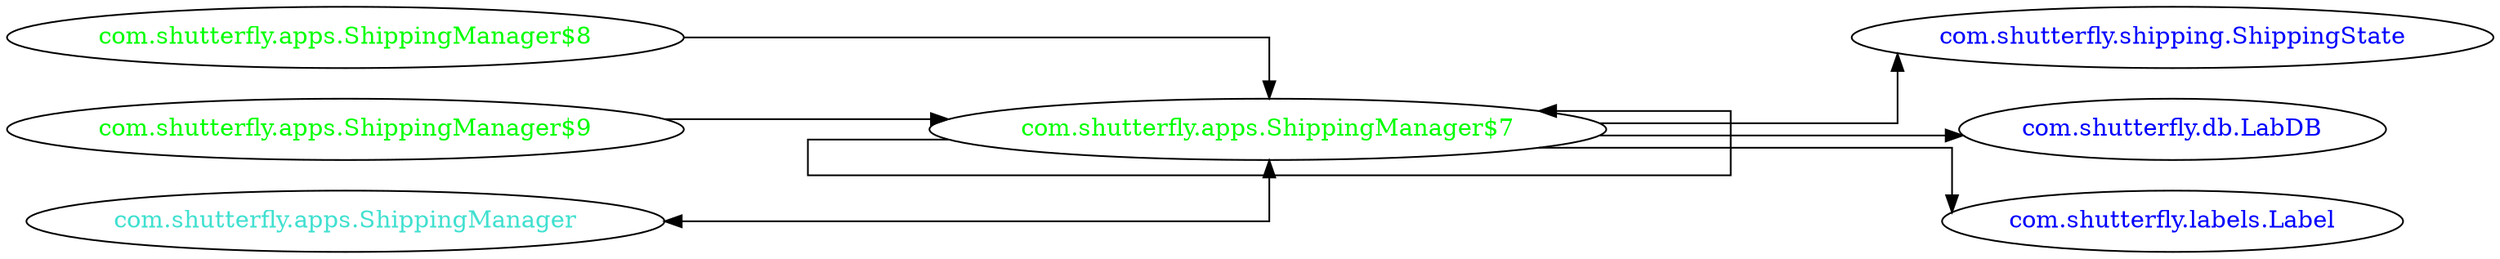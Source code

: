 digraph dependencyGraph {
 concentrate=true;
 ranksep="2.0";
 rankdir="LR"; 
 splines="ortho";
"com.shutterfly.apps.ShippingManager$7" [fontcolor="red"];
"com.shutterfly.shipping.ShippingState" [ fontcolor="blue" ];
"com.shutterfly.apps.ShippingManager$7"->"com.shutterfly.shipping.ShippingState";
"com.shutterfly.db.LabDB" [ fontcolor="blue" ];
"com.shutterfly.apps.ShippingManager$7"->"com.shutterfly.db.LabDB";
"com.shutterfly.labels.Label" [ fontcolor="blue" ];
"com.shutterfly.apps.ShippingManager$7"->"com.shutterfly.labels.Label";
"com.shutterfly.apps.ShippingManager$7" [ fontcolor="green" ];
"com.shutterfly.apps.ShippingManager$7"->"com.shutterfly.apps.ShippingManager$7";
"com.shutterfly.apps.ShippingManager$8" [ fontcolor="green" ];
"com.shutterfly.apps.ShippingManager$8"->"com.shutterfly.apps.ShippingManager$7";
"com.shutterfly.apps.ShippingManager$9" [ fontcolor="green" ];
"com.shutterfly.apps.ShippingManager$9"->"com.shutterfly.apps.ShippingManager$7";
"com.shutterfly.apps.ShippingManager" [ fontcolor="turquoise" ];
"com.shutterfly.apps.ShippingManager"->"com.shutterfly.apps.ShippingManager$7" [dir=both];
}